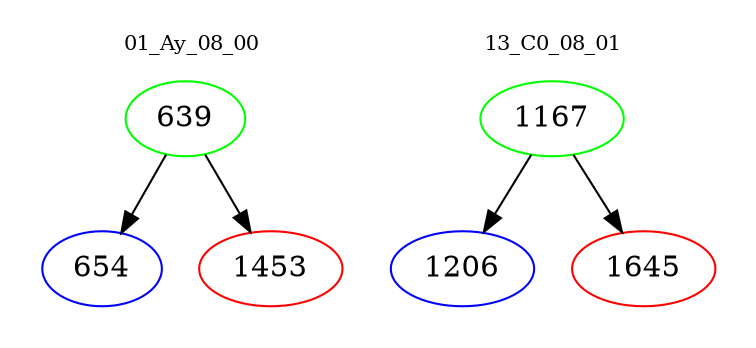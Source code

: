 digraph{
subgraph cluster_0 {
color = white
label = "01_Ay_08_00";
fontsize=10;
T0_639 [label="639", color="green"]
T0_639 -> T0_654 [color="black"]
T0_654 [label="654", color="blue"]
T0_639 -> T0_1453 [color="black"]
T0_1453 [label="1453", color="red"]
}
subgraph cluster_1 {
color = white
label = "13_C0_08_01";
fontsize=10;
T1_1167 [label="1167", color="green"]
T1_1167 -> T1_1206 [color="black"]
T1_1206 [label="1206", color="blue"]
T1_1167 -> T1_1645 [color="black"]
T1_1645 [label="1645", color="red"]
}
}
